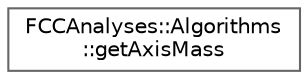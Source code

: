 digraph "Graphical Class Hierarchy"
{
 // LATEX_PDF_SIZE
  bgcolor="transparent";
  edge [fontname=Helvetica,fontsize=10,labelfontname=Helvetica,labelfontsize=10];
  node [fontname=Helvetica,fontsize=10,shape=box,height=0.2,width=0.4];
  rankdir="LR";
  Node0 [id="Node000000",label="FCCAnalyses::Algorithms\l::getAxisMass",height=0.2,width=0.4,color="grey40", fillcolor="white", style="filled",URL="$structFCCAnalyses_1_1Algorithms_1_1getAxisMass.html",tooltip="Get the invariant mass in a given hemisphere (defined by it's angle wrt to axis)."];
}
